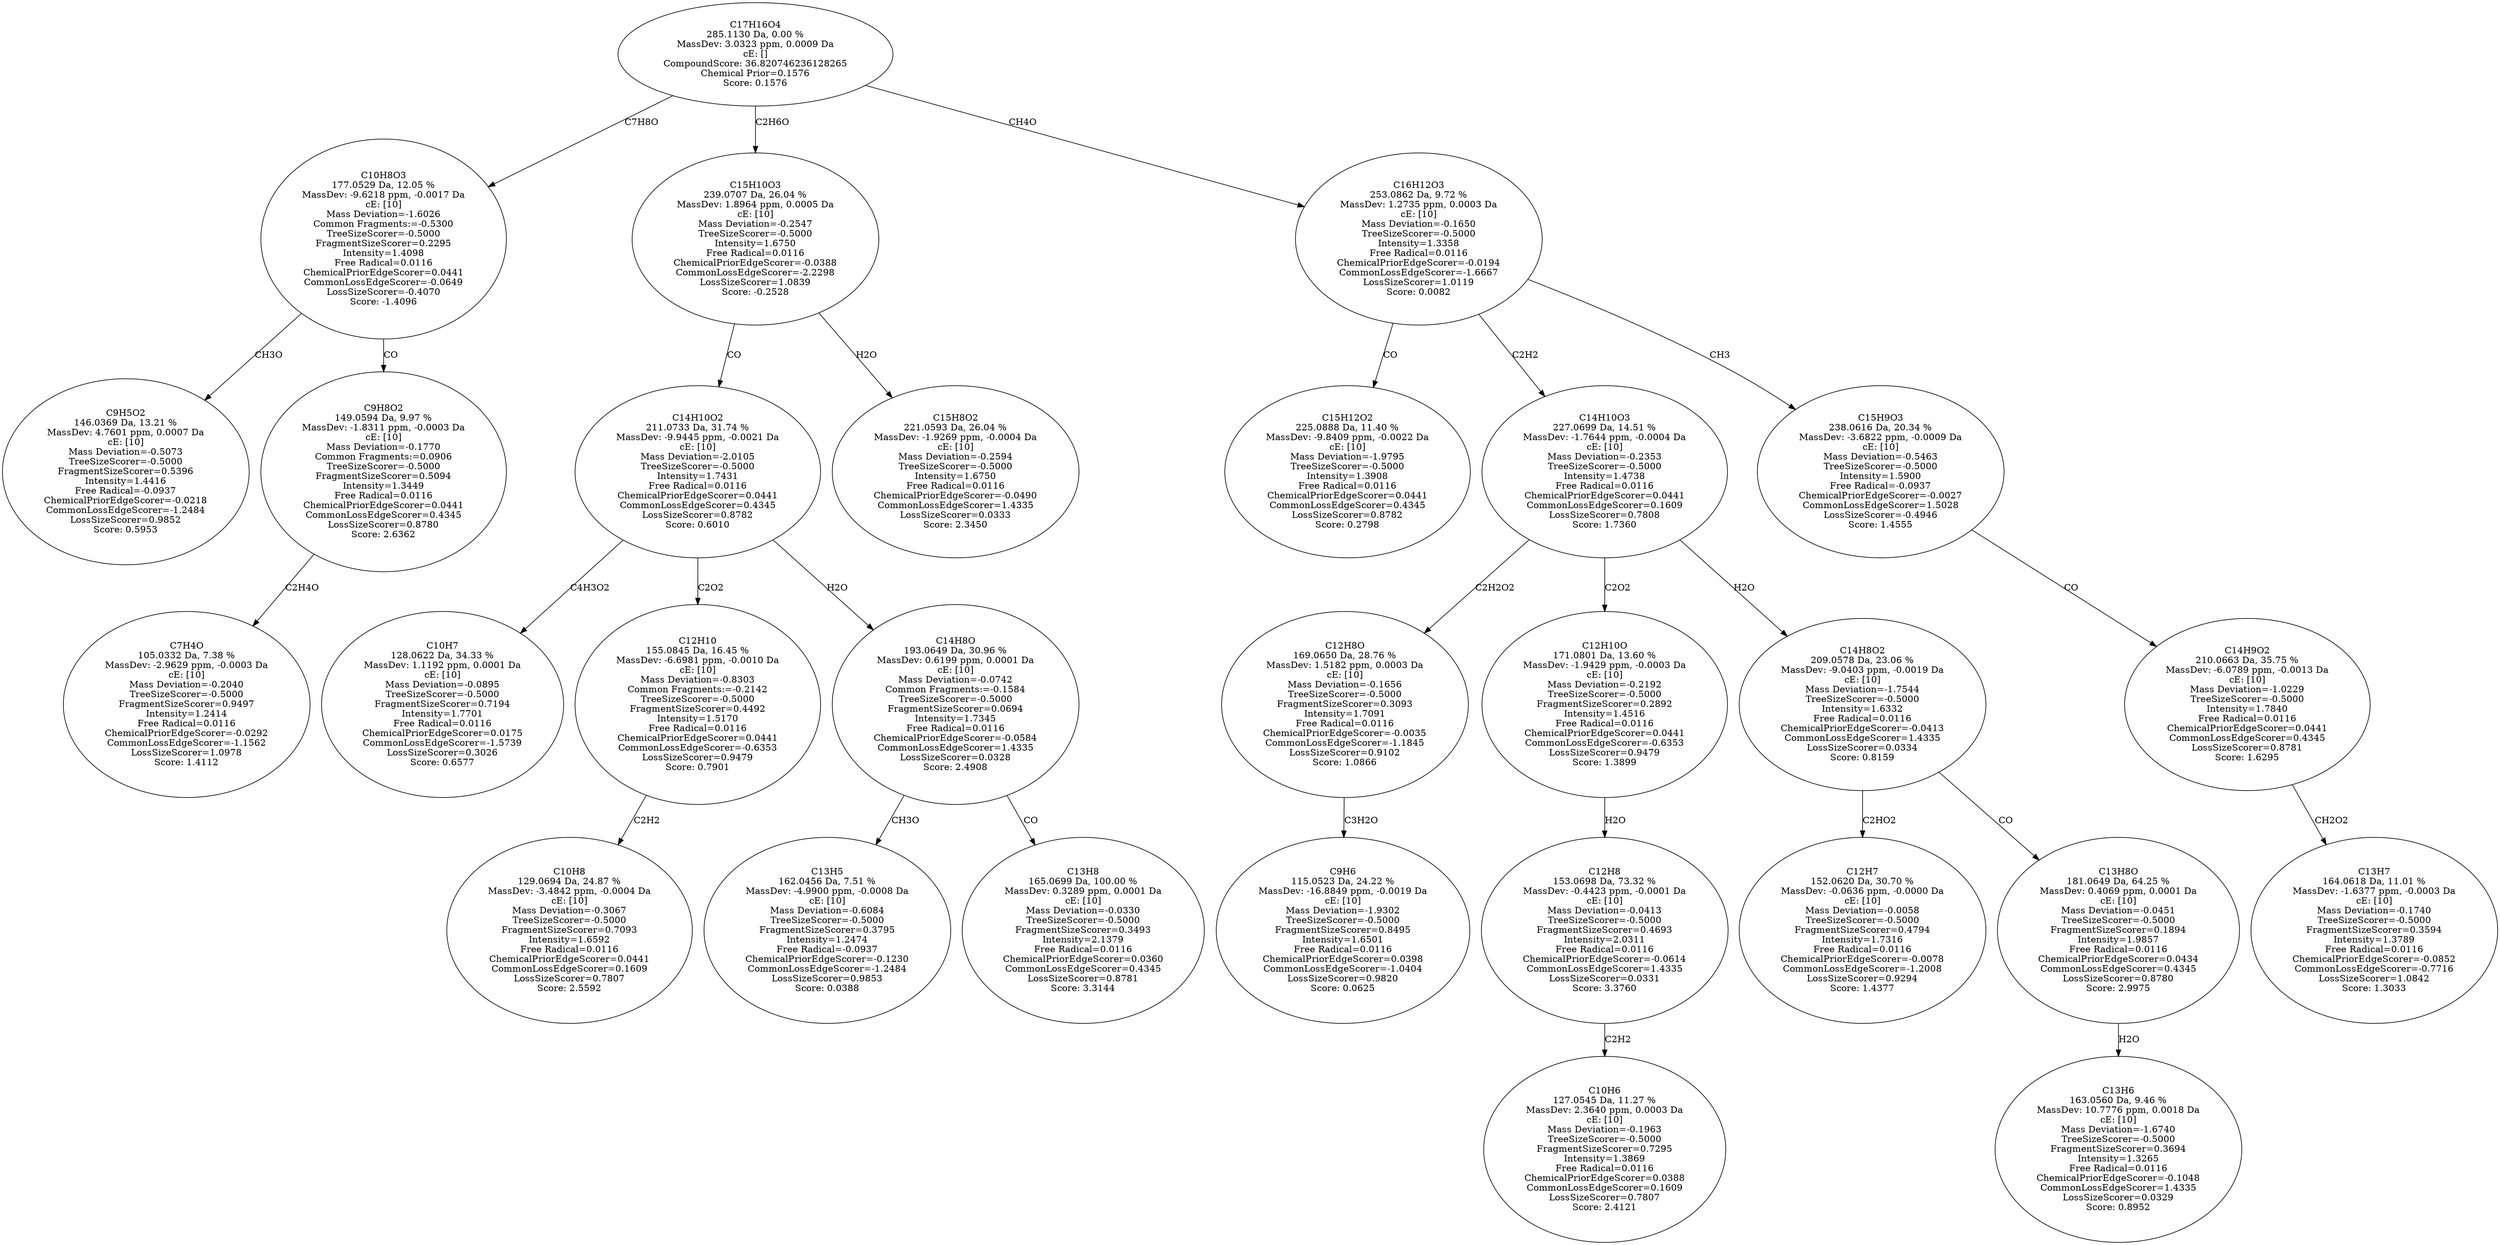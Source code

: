 strict digraph {
v1 [label="C9H5O2\n146.0369 Da, 13.21 %\nMassDev: 4.7601 ppm, 0.0007 Da\ncE: [10]\nMass Deviation=-0.5073\nTreeSizeScorer=-0.5000\nFragmentSizeScorer=0.5396\nIntensity=1.4416\nFree Radical=-0.0937\nChemicalPriorEdgeScorer=-0.0218\nCommonLossEdgeScorer=-1.2484\nLossSizeScorer=0.9852\nScore: 0.5953"];
v2 [label="C7H4O\n105.0332 Da, 7.38 %\nMassDev: -2.9629 ppm, -0.0003 Da\ncE: [10]\nMass Deviation=-0.2040\nTreeSizeScorer=-0.5000\nFragmentSizeScorer=0.9497\nIntensity=1.2414\nFree Radical=0.0116\nChemicalPriorEdgeScorer=-0.0292\nCommonLossEdgeScorer=-1.1562\nLossSizeScorer=1.0978\nScore: 1.4112"];
v3 [label="C9H8O2\n149.0594 Da, 9.97 %\nMassDev: -1.8311 ppm, -0.0003 Da\ncE: [10]\nMass Deviation=-0.1770\nCommon Fragments:=0.0906\nTreeSizeScorer=-0.5000\nFragmentSizeScorer=0.5094\nIntensity=1.3449\nFree Radical=0.0116\nChemicalPriorEdgeScorer=0.0441\nCommonLossEdgeScorer=0.4345\nLossSizeScorer=0.8780\nScore: 2.6362"];
v4 [label="C10H8O3\n177.0529 Da, 12.05 %\nMassDev: -9.6218 ppm, -0.0017 Da\ncE: [10]\nMass Deviation=-1.6026\nCommon Fragments:=-0.5300\nTreeSizeScorer=-0.5000\nFragmentSizeScorer=0.2295\nIntensity=1.4098\nFree Radical=0.0116\nChemicalPriorEdgeScorer=0.0441\nCommonLossEdgeScorer=-0.0649\nLossSizeScorer=-0.4070\nScore: -1.4096"];
v5 [label="C10H7\n128.0622 Da, 34.33 %\nMassDev: 1.1192 ppm, 0.0001 Da\ncE: [10]\nMass Deviation=-0.0895\nTreeSizeScorer=-0.5000\nFragmentSizeScorer=0.7194\nIntensity=1.7701\nFree Radical=0.0116\nChemicalPriorEdgeScorer=0.0175\nCommonLossEdgeScorer=-1.5739\nLossSizeScorer=0.3026\nScore: 0.6577"];
v6 [label="C10H8\n129.0694 Da, 24.87 %\nMassDev: -3.4842 ppm, -0.0004 Da\ncE: [10]\nMass Deviation=-0.3067\nTreeSizeScorer=-0.5000\nFragmentSizeScorer=0.7093\nIntensity=1.6592\nFree Radical=0.0116\nChemicalPriorEdgeScorer=0.0441\nCommonLossEdgeScorer=0.1609\nLossSizeScorer=0.7807\nScore: 2.5592"];
v7 [label="C12H10\n155.0845 Da, 16.45 %\nMassDev: -6.6981 ppm, -0.0010 Da\ncE: [10]\nMass Deviation=-0.8303\nCommon Fragments:=-0.2142\nTreeSizeScorer=-0.5000\nFragmentSizeScorer=0.4492\nIntensity=1.5170\nFree Radical=0.0116\nChemicalPriorEdgeScorer=0.0441\nCommonLossEdgeScorer=-0.6353\nLossSizeScorer=0.9479\nScore: 0.7901"];
v8 [label="C13H5\n162.0456 Da, 7.51 %\nMassDev: -4.9900 ppm, -0.0008 Da\ncE: [10]\nMass Deviation=-0.6084\nTreeSizeScorer=-0.5000\nFragmentSizeScorer=0.3795\nIntensity=1.2474\nFree Radical=-0.0937\nChemicalPriorEdgeScorer=-0.1230\nCommonLossEdgeScorer=-1.2484\nLossSizeScorer=0.9853\nScore: 0.0388"];
v9 [label="C13H8\n165.0699 Da, 100.00 %\nMassDev: 0.3289 ppm, 0.0001 Da\ncE: [10]\nMass Deviation=-0.0330\nTreeSizeScorer=-0.5000\nFragmentSizeScorer=0.3493\nIntensity=2.1379\nFree Radical=0.0116\nChemicalPriorEdgeScorer=0.0360\nCommonLossEdgeScorer=0.4345\nLossSizeScorer=0.8781\nScore: 3.3144"];
v10 [label="C14H8O\n193.0649 Da, 30.96 %\nMassDev: 0.6199 ppm, 0.0001 Da\ncE: [10]\nMass Deviation=-0.0742\nCommon Fragments:=-0.1584\nTreeSizeScorer=-0.5000\nFragmentSizeScorer=0.0694\nIntensity=1.7345\nFree Radical=0.0116\nChemicalPriorEdgeScorer=-0.0584\nCommonLossEdgeScorer=1.4335\nLossSizeScorer=0.0328\nScore: 2.4908"];
v11 [label="C14H10O2\n211.0733 Da, 31.74 %\nMassDev: -9.9445 ppm, -0.0021 Da\ncE: [10]\nMass Deviation=-2.0105\nTreeSizeScorer=-0.5000\nIntensity=1.7431\nFree Radical=0.0116\nChemicalPriorEdgeScorer=0.0441\nCommonLossEdgeScorer=0.4345\nLossSizeScorer=0.8782\nScore: 0.6010"];
v12 [label="C15H8O2\n221.0593 Da, 26.04 %\nMassDev: -1.9269 ppm, -0.0004 Da\ncE: [10]\nMass Deviation=-0.2594\nTreeSizeScorer=-0.5000\nIntensity=1.6750\nFree Radical=0.0116\nChemicalPriorEdgeScorer=-0.0490\nCommonLossEdgeScorer=1.4335\nLossSizeScorer=0.0333\nScore: 2.3450"];
v13 [label="C15H10O3\n239.0707 Da, 26.04 %\nMassDev: 1.8964 ppm, 0.0005 Da\ncE: [10]\nMass Deviation=-0.2547\nTreeSizeScorer=-0.5000\nIntensity=1.6750\nFree Radical=0.0116\nChemicalPriorEdgeScorer=-0.0388\nCommonLossEdgeScorer=-2.2298\nLossSizeScorer=1.0839\nScore: -0.2528"];
v14 [label="C15H12O2\n225.0888 Da, 11.40 %\nMassDev: -9.8409 ppm, -0.0022 Da\ncE: [10]\nMass Deviation=-1.9795\nTreeSizeScorer=-0.5000\nIntensity=1.3908\nFree Radical=0.0116\nChemicalPriorEdgeScorer=0.0441\nCommonLossEdgeScorer=0.4345\nLossSizeScorer=0.8782\nScore: 0.2798"];
v15 [label="C9H6\n115.0523 Da, 24.22 %\nMassDev: -16.8849 ppm, -0.0019 Da\ncE: [10]\nMass Deviation=-1.9302\nTreeSizeScorer=-0.5000\nFragmentSizeScorer=0.8495\nIntensity=1.6501\nFree Radical=0.0116\nChemicalPriorEdgeScorer=0.0398\nCommonLossEdgeScorer=-1.0404\nLossSizeScorer=0.9820\nScore: 0.0625"];
v16 [label="C12H8O\n169.0650 Da, 28.76 %\nMassDev: 1.5182 ppm, 0.0003 Da\ncE: [10]\nMass Deviation=-0.1656\nTreeSizeScorer=-0.5000\nFragmentSizeScorer=0.3093\nIntensity=1.7091\nFree Radical=0.0116\nChemicalPriorEdgeScorer=-0.0035\nCommonLossEdgeScorer=-1.1845\nLossSizeScorer=0.9102\nScore: 1.0866"];
v17 [label="C10H6\n127.0545 Da, 11.27 %\nMassDev: 2.3640 ppm, 0.0003 Da\ncE: [10]\nMass Deviation=-0.1963\nTreeSizeScorer=-0.5000\nFragmentSizeScorer=0.7295\nIntensity=1.3869\nFree Radical=0.0116\nChemicalPriorEdgeScorer=0.0388\nCommonLossEdgeScorer=0.1609\nLossSizeScorer=0.7807\nScore: 2.4121"];
v18 [label="C12H8\n153.0698 Da, 73.32 %\nMassDev: -0.4423 ppm, -0.0001 Da\ncE: [10]\nMass Deviation=-0.0413\nTreeSizeScorer=-0.5000\nFragmentSizeScorer=0.4693\nIntensity=2.0311\nFree Radical=0.0116\nChemicalPriorEdgeScorer=-0.0614\nCommonLossEdgeScorer=1.4335\nLossSizeScorer=0.0331\nScore: 3.3760"];
v19 [label="C12H10O\n171.0801 Da, 13.60 %\nMassDev: -1.9429 ppm, -0.0003 Da\ncE: [10]\nMass Deviation=-0.2192\nTreeSizeScorer=-0.5000\nFragmentSizeScorer=0.2892\nIntensity=1.4516\nFree Radical=0.0116\nChemicalPriorEdgeScorer=0.0441\nCommonLossEdgeScorer=-0.6353\nLossSizeScorer=0.9479\nScore: 1.3899"];
v20 [label="C12H7\n152.0620 Da, 30.70 %\nMassDev: -0.0636 ppm, -0.0000 Da\ncE: [10]\nMass Deviation=-0.0058\nTreeSizeScorer=-0.5000\nFragmentSizeScorer=0.4794\nIntensity=1.7316\nFree Radical=0.0116\nChemicalPriorEdgeScorer=-0.0078\nCommonLossEdgeScorer=-1.2008\nLossSizeScorer=0.9294\nScore: 1.4377"];
v21 [label="C13H6\n163.0560 Da, 9.46 %\nMassDev: 10.7776 ppm, 0.0018 Da\ncE: [10]\nMass Deviation=-1.6740\nTreeSizeScorer=-0.5000\nFragmentSizeScorer=0.3694\nIntensity=1.3265\nFree Radical=0.0116\nChemicalPriorEdgeScorer=-0.1048\nCommonLossEdgeScorer=1.4335\nLossSizeScorer=0.0329\nScore: 0.8952"];
v22 [label="C13H8O\n181.0649 Da, 64.25 %\nMassDev: 0.4069 ppm, 0.0001 Da\ncE: [10]\nMass Deviation=-0.0451\nTreeSizeScorer=-0.5000\nFragmentSizeScorer=0.1894\nIntensity=1.9857\nFree Radical=0.0116\nChemicalPriorEdgeScorer=0.0434\nCommonLossEdgeScorer=0.4345\nLossSizeScorer=0.8780\nScore: 2.9975"];
v23 [label="C14H8O2\n209.0578 Da, 23.06 %\nMassDev: -9.0403 ppm, -0.0019 Da\ncE: [10]\nMass Deviation=-1.7544\nTreeSizeScorer=-0.5000\nIntensity=1.6332\nFree Radical=0.0116\nChemicalPriorEdgeScorer=-0.0413\nCommonLossEdgeScorer=1.4335\nLossSizeScorer=0.0334\nScore: 0.8159"];
v24 [label="C14H10O3\n227.0699 Da, 14.51 %\nMassDev: -1.7644 ppm, -0.0004 Da\ncE: [10]\nMass Deviation=-0.2353\nTreeSizeScorer=-0.5000\nIntensity=1.4738\nFree Radical=0.0116\nChemicalPriorEdgeScorer=0.0441\nCommonLossEdgeScorer=0.1609\nLossSizeScorer=0.7808\nScore: 1.7360"];
v25 [label="C13H7\n164.0618 Da, 11.01 %\nMassDev: -1.6377 ppm, -0.0003 Da\ncE: [10]\nMass Deviation=-0.1740\nTreeSizeScorer=-0.5000\nFragmentSizeScorer=0.3594\nIntensity=1.3789\nFree Radical=0.0116\nChemicalPriorEdgeScorer=-0.0852\nCommonLossEdgeScorer=-0.7716\nLossSizeScorer=1.0842\nScore: 1.3033"];
v26 [label="C14H9O2\n210.0663 Da, 35.75 %\nMassDev: -6.0789 ppm, -0.0013 Da\ncE: [10]\nMass Deviation=-1.0229\nTreeSizeScorer=-0.5000\nIntensity=1.7840\nFree Radical=0.0116\nChemicalPriorEdgeScorer=0.0441\nCommonLossEdgeScorer=0.4345\nLossSizeScorer=0.8781\nScore: 1.6295"];
v27 [label="C15H9O3\n238.0616 Da, 20.34 %\nMassDev: -3.6822 ppm, -0.0009 Da\ncE: [10]\nMass Deviation=-0.5463\nTreeSizeScorer=-0.5000\nIntensity=1.5900\nFree Radical=-0.0937\nChemicalPriorEdgeScorer=-0.0027\nCommonLossEdgeScorer=1.5028\nLossSizeScorer=-0.4946\nScore: 1.4555"];
v28 [label="C16H12O3\n253.0862 Da, 9.72 %\nMassDev: 1.2735 ppm, 0.0003 Da\ncE: [10]\nMass Deviation=-0.1650\nTreeSizeScorer=-0.5000\nIntensity=1.3358\nFree Radical=0.0116\nChemicalPriorEdgeScorer=-0.0194\nCommonLossEdgeScorer=-1.6667\nLossSizeScorer=1.0119\nScore: 0.0082"];
v29 [label="C17H16O4\n285.1130 Da, 0.00 %\nMassDev: 3.0323 ppm, 0.0009 Da\ncE: []\nCompoundScore: 36.820746236128265\nChemical Prior=0.1576\nScore: 0.1576"];
v4 -> v1 [label="CH3O"];
v3 -> v2 [label="C2H4O"];
v4 -> v3 [label="CO"];
v29 -> v4 [label="C7H8O"];
v11 -> v5 [label="C4H3O2"];
v7 -> v6 [label="C2H2"];
v11 -> v7 [label="C2O2"];
v10 -> v8 [label="CH3O"];
v10 -> v9 [label="CO"];
v11 -> v10 [label="H2O"];
v13 -> v11 [label="CO"];
v13 -> v12 [label="H2O"];
v29 -> v13 [label="C2H6O"];
v28 -> v14 [label="CO"];
v16 -> v15 [label="C3H2O"];
v24 -> v16 [label="C2H2O2"];
v18 -> v17 [label="C2H2"];
v19 -> v18 [label="H2O"];
v24 -> v19 [label="C2O2"];
v23 -> v20 [label="C2HO2"];
v22 -> v21 [label="H2O"];
v23 -> v22 [label="CO"];
v24 -> v23 [label="H2O"];
v28 -> v24 [label="C2H2"];
v26 -> v25 [label="CH2O2"];
v27 -> v26 [label="CO"];
v28 -> v27 [label="CH3"];
v29 -> v28 [label="CH4O"];
}